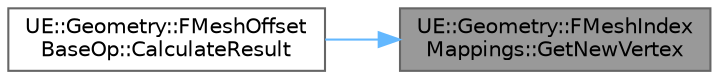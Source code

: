 digraph "UE::Geometry::FMeshIndexMappings::GetNewVertex"
{
 // INTERACTIVE_SVG=YES
 // LATEX_PDF_SIZE
  bgcolor="transparent";
  edge [fontname=Helvetica,fontsize=10,labelfontname=Helvetica,labelfontsize=10];
  node [fontname=Helvetica,fontsize=10,shape=box,height=0.2,width=0.4];
  rankdir="RL";
  Node1 [id="Node000001",label="UE::Geometry::FMeshIndex\lMappings::GetNewVertex",height=0.2,width=0.4,color="gray40", fillcolor="grey60", style="filled", fontcolor="black",tooltip=" "];
  Node1 -> Node2 [id="edge1_Node000001_Node000002",dir="back",color="steelblue1",style="solid",tooltip=" "];
  Node2 [id="Node000002",label="UE::Geometry::FMeshOffset\lBaseOp::CalculateResult",height=0.2,width=0.4,color="grey40", fillcolor="white", style="filled",URL="$d6/d81/classUE_1_1Geometry_1_1FMeshOffsetBaseOp.html#a9d2b43856db37d9a8fe3c1c64551d922",tooltip="Calculate the result of the operator."];
}
